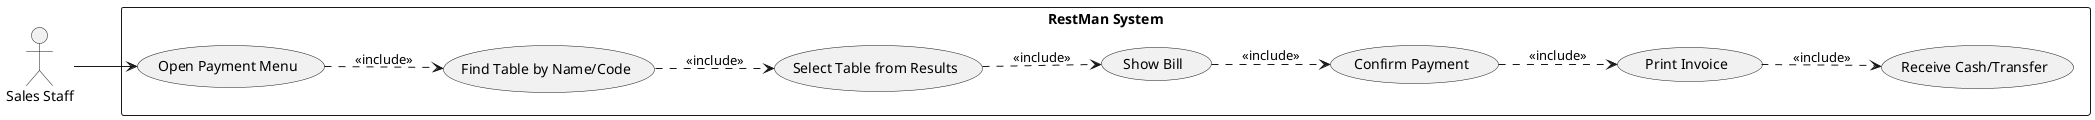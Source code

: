 @startuml
left to right direction
actor "Sales Staff" as Sales
rectangle "RestMan System" {
  usecase "Open Payment Menu" as UC_Open
  usecase "Find Table by Name/Code" as UC_Find
  usecase "Select Table from Results" as UC_Select
  usecase "Show Bill" as UC_Bill
  usecase "Confirm Payment" as UC_Confirm
  usecase "Print Invoice" as UC_Print
  usecase "Receive Cash/Transfer" as UC_Receive
}
Sales --> UC_Open
UC_Open ..> UC_Find : <<include>>
UC_Find ..> UC_Select : <<include>>
UC_Select ..> UC_Bill : <<include>>
UC_Bill ..> UC_Confirm : <<include>>
UC_Confirm ..> UC_Print : <<include>>
UC_Print ..> UC_Receive : <<include>>
@enduml
